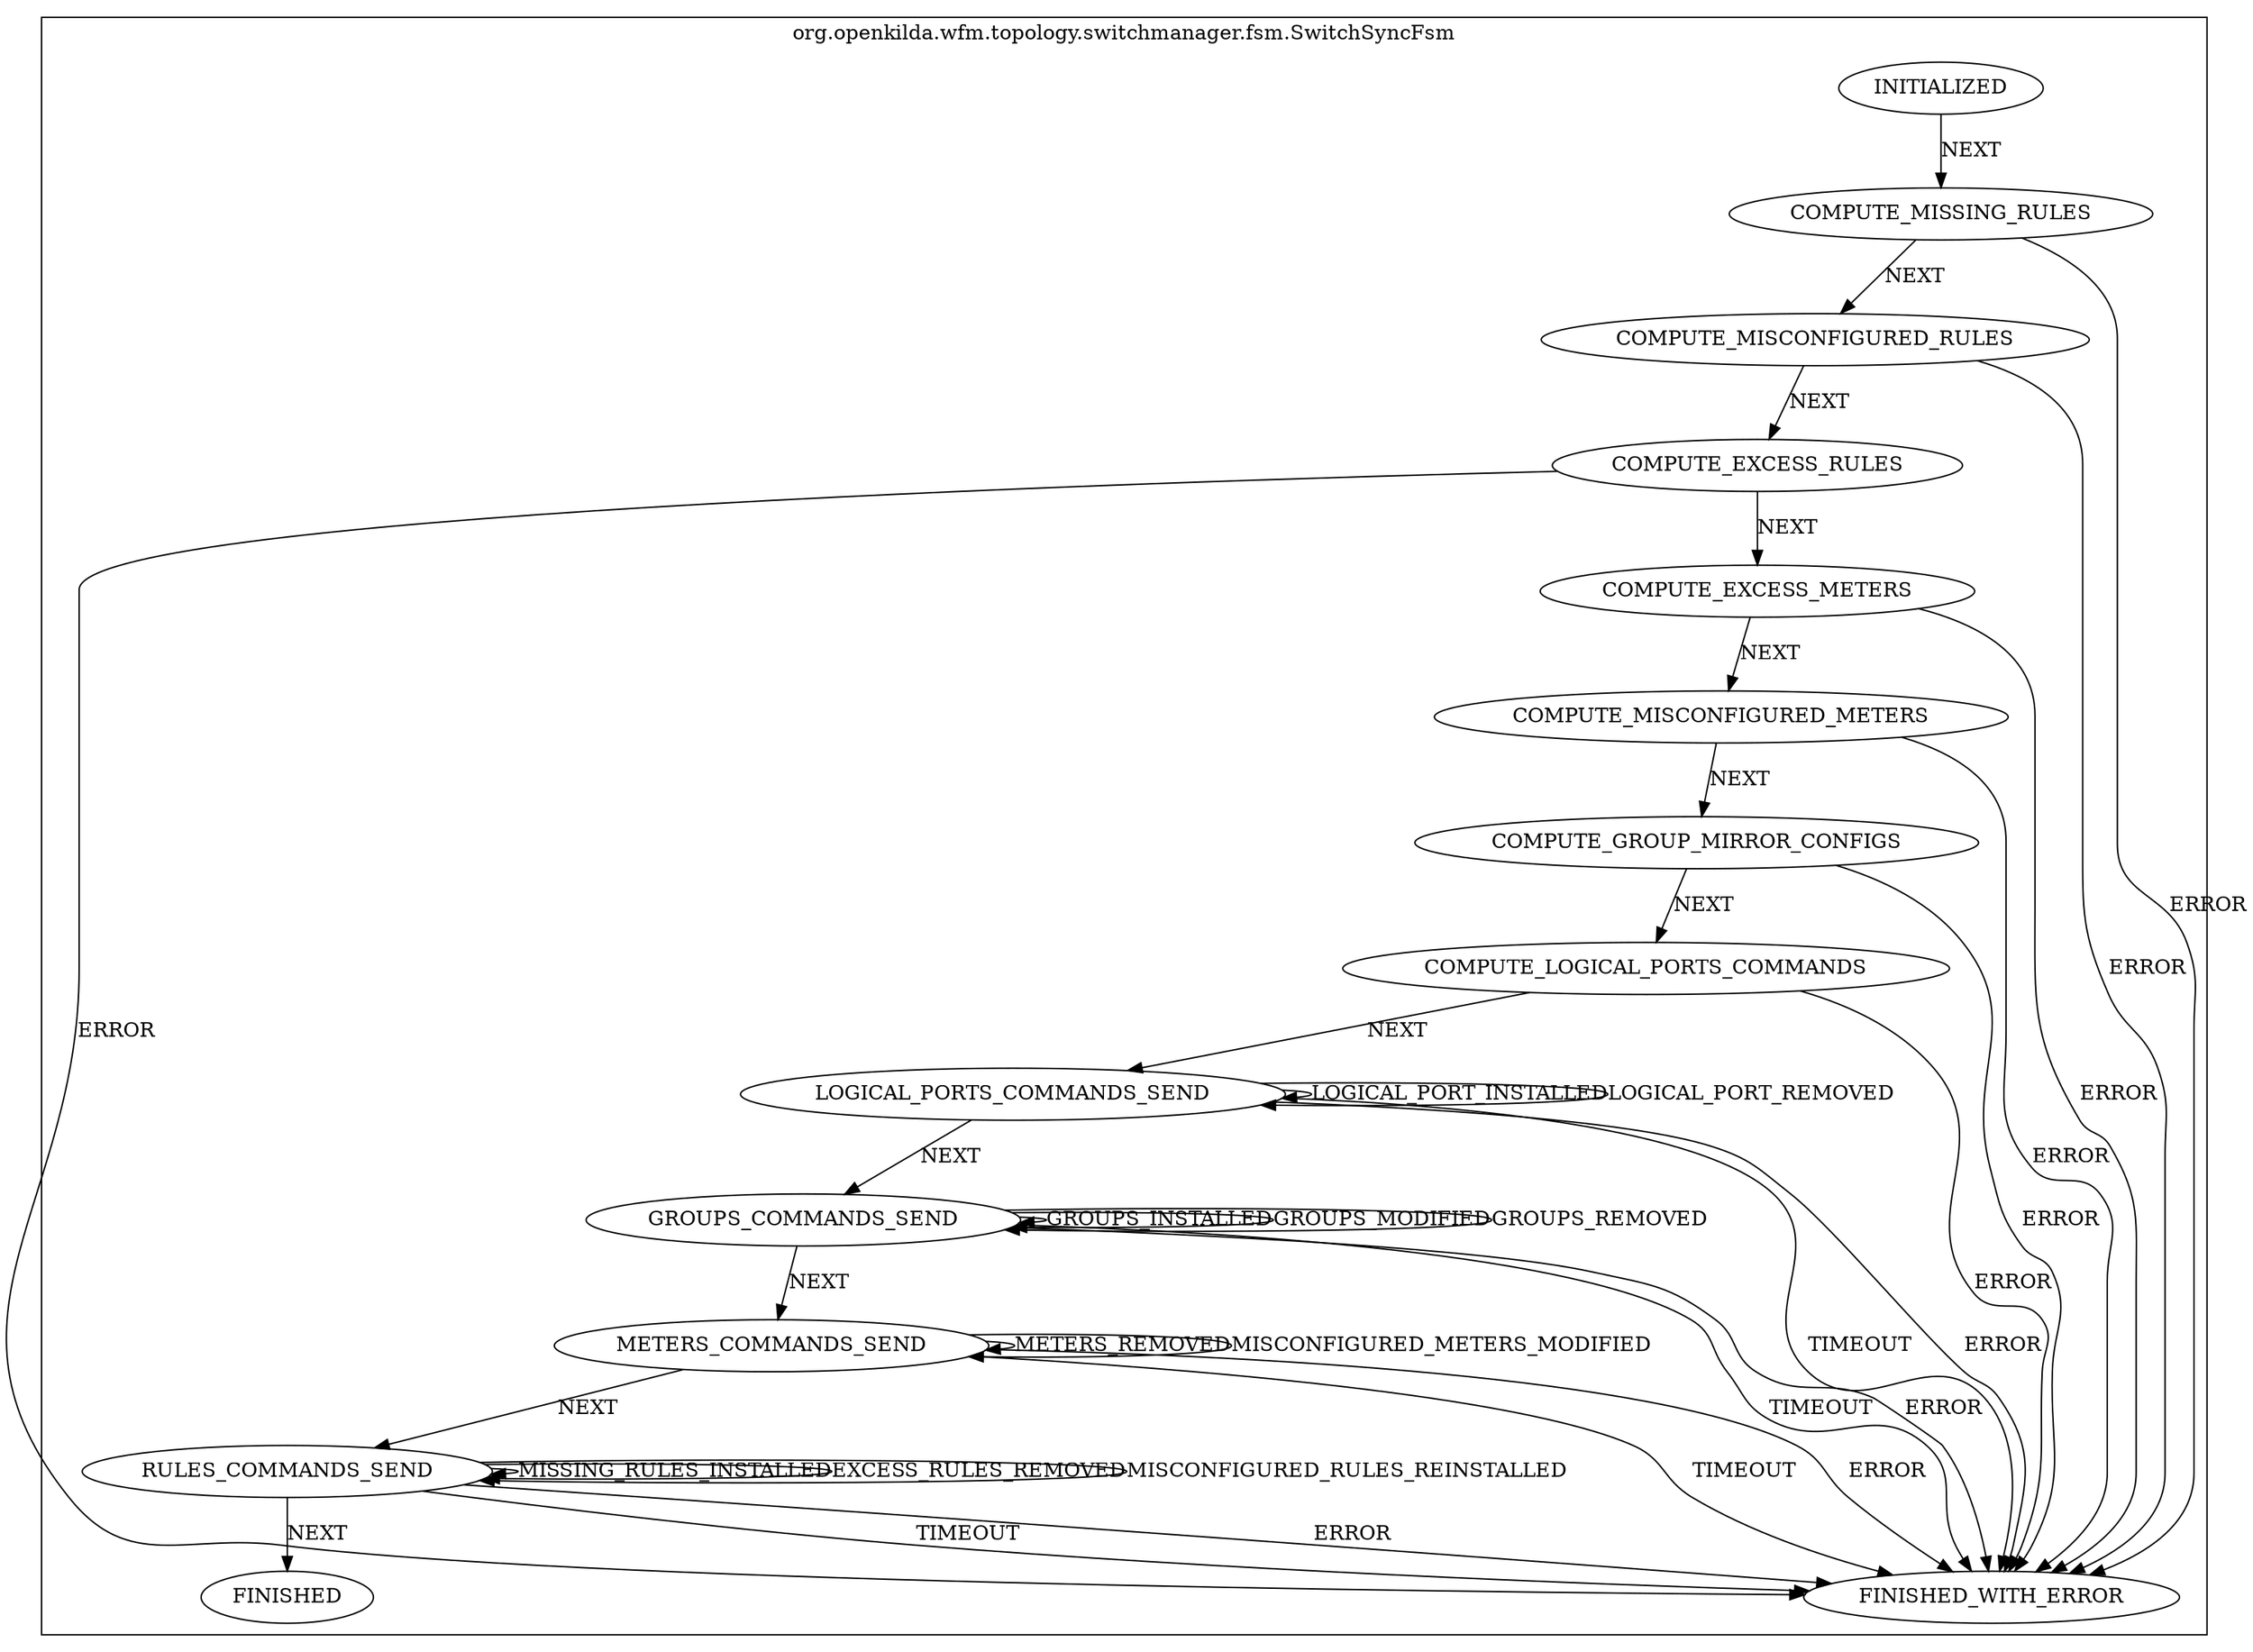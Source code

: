 digraph {
compound=true;
subgraph cluster_StateMachine {
label="org.openkilda.wfm.topology.switchmanager.fsm.SwitchSyncFsm";
COMPUTE_EXCESS_RULES [label="COMPUTE_EXCESS_RULES"];
COMPUTE_MISCONFIGURED_RULES [label="COMPUTE_MISCONFIGURED_RULES"];
GROUPS_COMMANDS_SEND [label="GROUPS_COMMANDS_SEND"];
FINISHED_WITH_ERROR [label="FINISHED_WITH_ERROR"];
INITIALIZED [label="INITIALIZED"];
COMPUTE_LOGICAL_PORTS_COMMANDS [label="COMPUTE_LOGICAL_PORTS_COMMANDS"];
LOGICAL_PORTS_COMMANDS_SEND [label="LOGICAL_PORTS_COMMANDS_SEND"];
RULES_COMMANDS_SEND [label="RULES_COMMANDS_SEND"];
COMPUTE_MISSING_RULES [label="COMPUTE_MISSING_RULES"];
COMPUTE_EXCESS_METERS [label="COMPUTE_EXCESS_METERS"];
COMPUTE_MISCONFIGURED_METERS [label="COMPUTE_MISCONFIGURED_METERS"];
COMPUTE_GROUP_MIRROR_CONFIGS [label="COMPUTE_GROUP_MIRROR_CONFIGS"];
METERS_COMMANDS_SEND [label="METERS_COMMANDS_SEND"];
FINISHED [label="FINISHED"];

COMPUTE_EXCESS_RULES -> FINISHED_WITH_ERROR [ label="ERROR"];
COMPUTE_EXCESS_RULES -> COMPUTE_EXCESS_METERS [ label="NEXT"];
COMPUTE_MISCONFIGURED_RULES -> FINISHED_WITH_ERROR [ label="ERROR"];
COMPUTE_MISCONFIGURED_RULES -> COMPUTE_EXCESS_RULES [ label="NEXT"];
GROUPS_COMMANDS_SEND -> GROUPS_COMMANDS_SEND [ label="GROUPS_INSTALLED"];
GROUPS_COMMANDS_SEND -> GROUPS_COMMANDS_SEND [ label="GROUPS_MODIFIED"];
GROUPS_COMMANDS_SEND -> GROUPS_COMMANDS_SEND [ label="GROUPS_REMOVED"];
GROUPS_COMMANDS_SEND -> FINISHED_WITH_ERROR [ label="TIMEOUT"];
GROUPS_COMMANDS_SEND -> FINISHED_WITH_ERROR [ label="ERROR"];
GROUPS_COMMANDS_SEND -> METERS_COMMANDS_SEND [ label="NEXT"];
INITIALIZED -> COMPUTE_MISSING_RULES [ label="NEXT"];
COMPUTE_LOGICAL_PORTS_COMMANDS -> FINISHED_WITH_ERROR [ label="ERROR"];
COMPUTE_LOGICAL_PORTS_COMMANDS -> LOGICAL_PORTS_COMMANDS_SEND [ label="NEXT"];
LOGICAL_PORTS_COMMANDS_SEND -> LOGICAL_PORTS_COMMANDS_SEND [ label="LOGICAL_PORT_INSTALLED"];
LOGICAL_PORTS_COMMANDS_SEND -> LOGICAL_PORTS_COMMANDS_SEND [ label="LOGICAL_PORT_REMOVED"];
LOGICAL_PORTS_COMMANDS_SEND -> FINISHED_WITH_ERROR [ label="TIMEOUT"];
LOGICAL_PORTS_COMMANDS_SEND -> FINISHED_WITH_ERROR [ label="ERROR"];
LOGICAL_PORTS_COMMANDS_SEND -> GROUPS_COMMANDS_SEND [ label="NEXT"];
RULES_COMMANDS_SEND -> RULES_COMMANDS_SEND [ label="MISSING_RULES_INSTALLED"];
RULES_COMMANDS_SEND -> RULES_COMMANDS_SEND [ label="EXCESS_RULES_REMOVED"];
RULES_COMMANDS_SEND -> RULES_COMMANDS_SEND [ label="MISCONFIGURED_RULES_REINSTALLED"];
RULES_COMMANDS_SEND -> FINISHED_WITH_ERROR [ label="TIMEOUT"];
RULES_COMMANDS_SEND -> FINISHED_WITH_ERROR [ label="ERROR"];
RULES_COMMANDS_SEND -> FINISHED [ label="NEXT"];
COMPUTE_MISSING_RULES -> FINISHED_WITH_ERROR [ label="ERROR"];
COMPUTE_MISSING_RULES -> COMPUTE_MISCONFIGURED_RULES [ label="NEXT"];
COMPUTE_EXCESS_METERS -> FINISHED_WITH_ERROR [ label="ERROR"];
COMPUTE_EXCESS_METERS -> COMPUTE_MISCONFIGURED_METERS [ label="NEXT"];
COMPUTE_MISCONFIGURED_METERS -> FINISHED_WITH_ERROR [ label="ERROR"];
COMPUTE_MISCONFIGURED_METERS -> COMPUTE_GROUP_MIRROR_CONFIGS [ label="NEXT"];
COMPUTE_GROUP_MIRROR_CONFIGS -> FINISHED_WITH_ERROR [ label="ERROR"];
COMPUTE_GROUP_MIRROR_CONFIGS -> COMPUTE_LOGICAL_PORTS_COMMANDS [ label="NEXT"];
METERS_COMMANDS_SEND -> METERS_COMMANDS_SEND [ label="METERS_REMOVED"];
METERS_COMMANDS_SEND -> METERS_COMMANDS_SEND [ label="MISCONFIGURED_METERS_MODIFIED"];
METERS_COMMANDS_SEND -> FINISHED_WITH_ERROR [ label="TIMEOUT"];
METERS_COMMANDS_SEND -> FINISHED_WITH_ERROR [ label="ERROR"];
METERS_COMMANDS_SEND -> RULES_COMMANDS_SEND [ label="NEXT"];}}